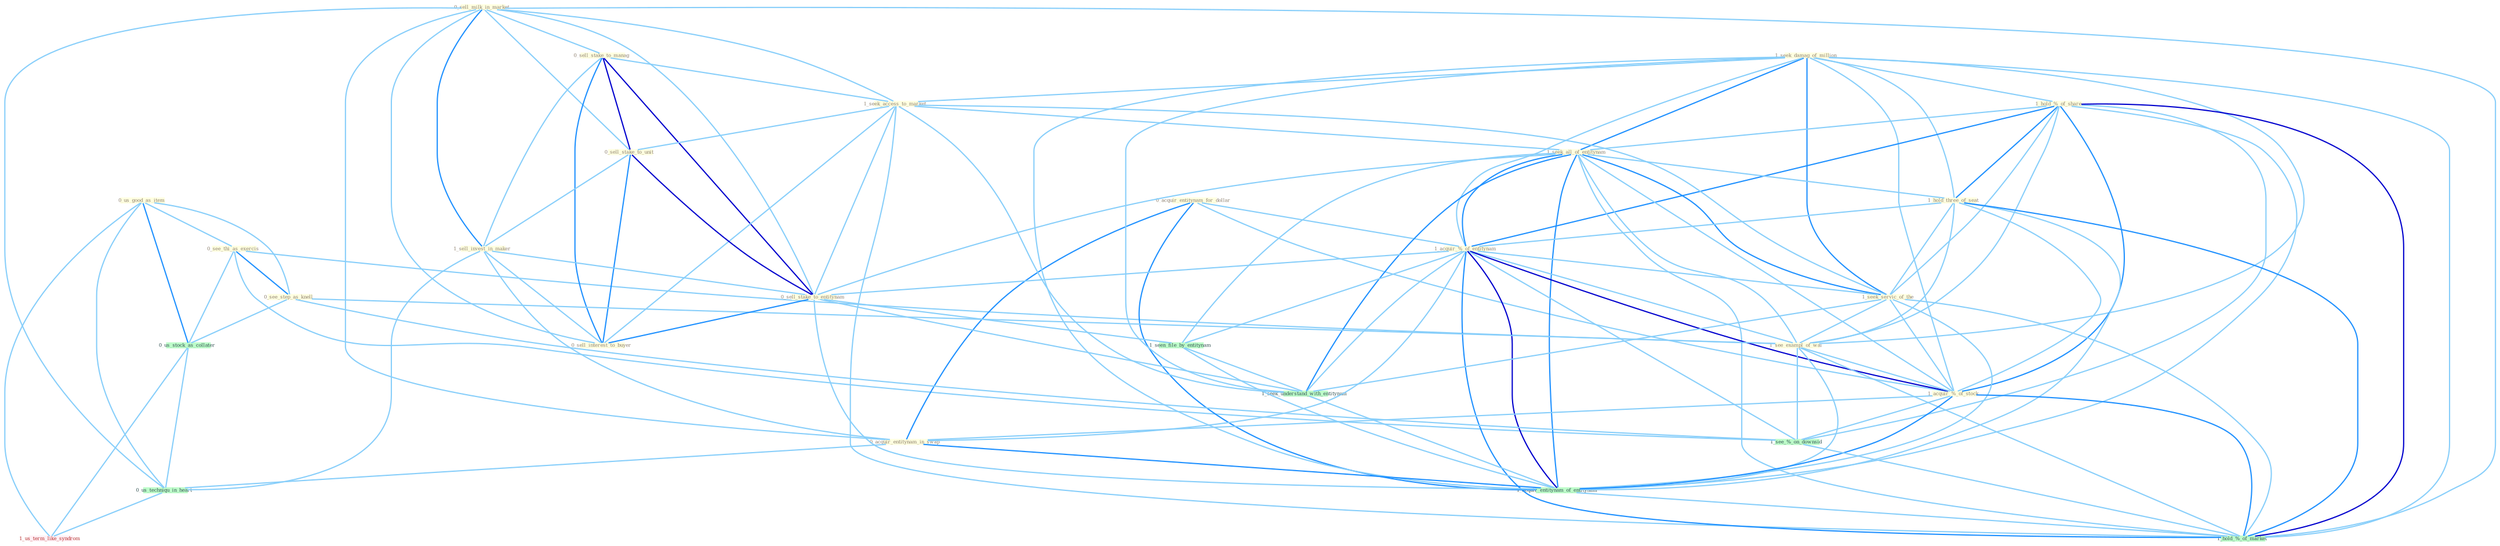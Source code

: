 Graph G{ 
    node
    [shape=polygon,style=filled,width=.5,height=.06,color="#BDFCC9",fixedsize=true,fontsize=4,
    fontcolor="#2f4f4f"];
    {node
    [color="#ffffe0", fontcolor="#8b7d6b"] "0_us_good_as_item " "0_see_thi_as_exercis " "0_acquir_entitynam_for_dollar " "1_seek_damag_of_million " "1_hold_%_of_share " "0_sell_milk_in_market " "0_sell_stake_to_manag " "1_seek_access_to_market " "1_seek_all_of_entitynam " "0_sell_stake_to_unit " "1_hold_three_of_seat " "1_acquir_%_of_entitynam " "0_see_step_as_knell " "1_sell_invest_in_maker " "1_seek_servic_of_the " "1_see_exampl_of_wai " "1_acquir_%_of_stock " "0_sell_stake_to_entitynam " "0_sell_interest_to_buyer " "0_acquir_entitynam_in_swap "}
{node [color="#fff0f5", fontcolor="#b22222"] "1_us_term_like_syndrom "}
edge [color="#B0E2FF"];

	"0_us_good_as_item " -- "0_see_thi_as_exercis " [w="1", color="#87cefa" ];
	"0_us_good_as_item " -- "0_see_step_as_knell " [w="1", color="#87cefa" ];
	"0_us_good_as_item " -- "0_us_stock_as_collater " [w="2", color="#1e90ff" , len=0.8];
	"0_us_good_as_item " -- "0_us_techniqu_in_heart " [w="1", color="#87cefa" ];
	"0_us_good_as_item " -- "1_us_term_like_syndrom " [w="1", color="#87cefa" ];
	"0_see_thi_as_exercis " -- "0_see_step_as_knell " [w="2", color="#1e90ff" , len=0.8];
	"0_see_thi_as_exercis " -- "1_see_exampl_of_wai " [w="1", color="#87cefa" ];
	"0_see_thi_as_exercis " -- "0_us_stock_as_collater " [w="1", color="#87cefa" ];
	"0_see_thi_as_exercis " -- "1_see_%_on_downsid " [w="1", color="#87cefa" ];
	"0_acquir_entitynam_for_dollar " -- "1_acquir_%_of_entitynam " [w="1", color="#87cefa" ];
	"0_acquir_entitynam_for_dollar " -- "1_acquir_%_of_stock " [w="1", color="#87cefa" ];
	"0_acquir_entitynam_for_dollar " -- "0_acquir_entitynam_in_swap " [w="2", color="#1e90ff" , len=0.8];
	"0_acquir_entitynam_for_dollar " -- "1_acquir_entitynam_of_entitynam " [w="2", color="#1e90ff" , len=0.8];
	"1_seek_damag_of_million " -- "1_hold_%_of_share " [w="1", color="#87cefa" ];
	"1_seek_damag_of_million " -- "1_seek_access_to_market " [w="1", color="#87cefa" ];
	"1_seek_damag_of_million " -- "1_seek_all_of_entitynam " [w="2", color="#1e90ff" , len=0.8];
	"1_seek_damag_of_million " -- "1_hold_three_of_seat " [w="1", color="#87cefa" ];
	"1_seek_damag_of_million " -- "1_acquir_%_of_entitynam " [w="1", color="#87cefa" ];
	"1_seek_damag_of_million " -- "1_seek_servic_of_the " [w="2", color="#1e90ff" , len=0.8];
	"1_seek_damag_of_million " -- "1_see_exampl_of_wai " [w="1", color="#87cefa" ];
	"1_seek_damag_of_million " -- "1_acquir_%_of_stock " [w="1", color="#87cefa" ];
	"1_seek_damag_of_million " -- "1_seek_understand_with_entitynam " [w="1", color="#87cefa" ];
	"1_seek_damag_of_million " -- "1_acquir_entitynam_of_entitynam " [w="1", color="#87cefa" ];
	"1_seek_damag_of_million " -- "1_hold_%_of_market " [w="1", color="#87cefa" ];
	"1_hold_%_of_share " -- "1_seek_all_of_entitynam " [w="1", color="#87cefa" ];
	"1_hold_%_of_share " -- "1_hold_three_of_seat " [w="2", color="#1e90ff" , len=0.8];
	"1_hold_%_of_share " -- "1_acquir_%_of_entitynam " [w="2", color="#1e90ff" , len=0.8];
	"1_hold_%_of_share " -- "1_seek_servic_of_the " [w="1", color="#87cefa" ];
	"1_hold_%_of_share " -- "1_see_exampl_of_wai " [w="1", color="#87cefa" ];
	"1_hold_%_of_share " -- "1_acquir_%_of_stock " [w="2", color="#1e90ff" , len=0.8];
	"1_hold_%_of_share " -- "1_acquir_entitynam_of_entitynam " [w="1", color="#87cefa" ];
	"1_hold_%_of_share " -- "1_see_%_on_downsid " [w="1", color="#87cefa" ];
	"1_hold_%_of_share " -- "1_hold_%_of_market " [w="3", color="#0000cd" , len=0.6];
	"0_sell_milk_in_market " -- "0_sell_stake_to_manag " [w="1", color="#87cefa" ];
	"0_sell_milk_in_market " -- "1_seek_access_to_market " [w="1", color="#87cefa" ];
	"0_sell_milk_in_market " -- "0_sell_stake_to_unit " [w="1", color="#87cefa" ];
	"0_sell_milk_in_market " -- "1_sell_invest_in_maker " [w="2", color="#1e90ff" , len=0.8];
	"0_sell_milk_in_market " -- "0_sell_stake_to_entitynam " [w="1", color="#87cefa" ];
	"0_sell_milk_in_market " -- "0_sell_interest_to_buyer " [w="1", color="#87cefa" ];
	"0_sell_milk_in_market " -- "0_acquir_entitynam_in_swap " [w="1", color="#87cefa" ];
	"0_sell_milk_in_market " -- "0_us_techniqu_in_heart " [w="1", color="#87cefa" ];
	"0_sell_milk_in_market " -- "1_hold_%_of_market " [w="1", color="#87cefa" ];
	"0_sell_stake_to_manag " -- "1_seek_access_to_market " [w="1", color="#87cefa" ];
	"0_sell_stake_to_manag " -- "0_sell_stake_to_unit " [w="3", color="#0000cd" , len=0.6];
	"0_sell_stake_to_manag " -- "1_sell_invest_in_maker " [w="1", color="#87cefa" ];
	"0_sell_stake_to_manag " -- "0_sell_stake_to_entitynam " [w="3", color="#0000cd" , len=0.6];
	"0_sell_stake_to_manag " -- "0_sell_interest_to_buyer " [w="2", color="#1e90ff" , len=0.8];
	"1_seek_access_to_market " -- "1_seek_all_of_entitynam " [w="1", color="#87cefa" ];
	"1_seek_access_to_market " -- "0_sell_stake_to_unit " [w="1", color="#87cefa" ];
	"1_seek_access_to_market " -- "1_seek_servic_of_the " [w="1", color="#87cefa" ];
	"1_seek_access_to_market " -- "0_sell_stake_to_entitynam " [w="1", color="#87cefa" ];
	"1_seek_access_to_market " -- "0_sell_interest_to_buyer " [w="1", color="#87cefa" ];
	"1_seek_access_to_market " -- "1_seek_understand_with_entitynam " [w="1", color="#87cefa" ];
	"1_seek_access_to_market " -- "1_hold_%_of_market " [w="1", color="#87cefa" ];
	"1_seek_all_of_entitynam " -- "1_hold_three_of_seat " [w="1", color="#87cefa" ];
	"1_seek_all_of_entitynam " -- "1_acquir_%_of_entitynam " [w="2", color="#1e90ff" , len=0.8];
	"1_seek_all_of_entitynam " -- "1_seek_servic_of_the " [w="2", color="#1e90ff" , len=0.8];
	"1_seek_all_of_entitynam " -- "1_see_exampl_of_wai " [w="1", color="#87cefa" ];
	"1_seek_all_of_entitynam " -- "1_acquir_%_of_stock " [w="1", color="#87cefa" ];
	"1_seek_all_of_entitynam " -- "0_sell_stake_to_entitynam " [w="1", color="#87cefa" ];
	"1_seek_all_of_entitynam " -- "1_seen_file_by_entitynam " [w="1", color="#87cefa" ];
	"1_seek_all_of_entitynam " -- "1_seek_understand_with_entitynam " [w="2", color="#1e90ff" , len=0.8];
	"1_seek_all_of_entitynam " -- "1_acquir_entitynam_of_entitynam " [w="2", color="#1e90ff" , len=0.8];
	"1_seek_all_of_entitynam " -- "1_hold_%_of_market " [w="1", color="#87cefa" ];
	"0_sell_stake_to_unit " -- "1_sell_invest_in_maker " [w="1", color="#87cefa" ];
	"0_sell_stake_to_unit " -- "0_sell_stake_to_entitynam " [w="3", color="#0000cd" , len=0.6];
	"0_sell_stake_to_unit " -- "0_sell_interest_to_buyer " [w="2", color="#1e90ff" , len=0.8];
	"1_hold_three_of_seat " -- "1_acquir_%_of_entitynam " [w="1", color="#87cefa" ];
	"1_hold_three_of_seat " -- "1_seek_servic_of_the " [w="1", color="#87cefa" ];
	"1_hold_three_of_seat " -- "1_see_exampl_of_wai " [w="1", color="#87cefa" ];
	"1_hold_three_of_seat " -- "1_acquir_%_of_stock " [w="1", color="#87cefa" ];
	"1_hold_three_of_seat " -- "1_acquir_entitynam_of_entitynam " [w="1", color="#87cefa" ];
	"1_hold_three_of_seat " -- "1_hold_%_of_market " [w="2", color="#1e90ff" , len=0.8];
	"1_acquir_%_of_entitynam " -- "1_seek_servic_of_the " [w="1", color="#87cefa" ];
	"1_acquir_%_of_entitynam " -- "1_see_exampl_of_wai " [w="1", color="#87cefa" ];
	"1_acquir_%_of_entitynam " -- "1_acquir_%_of_stock " [w="3", color="#0000cd" , len=0.6];
	"1_acquir_%_of_entitynam " -- "0_sell_stake_to_entitynam " [w="1", color="#87cefa" ];
	"1_acquir_%_of_entitynam " -- "0_acquir_entitynam_in_swap " [w="1", color="#87cefa" ];
	"1_acquir_%_of_entitynam " -- "1_seen_file_by_entitynam " [w="1", color="#87cefa" ];
	"1_acquir_%_of_entitynam " -- "1_seek_understand_with_entitynam " [w="1", color="#87cefa" ];
	"1_acquir_%_of_entitynam " -- "1_acquir_entitynam_of_entitynam " [w="3", color="#0000cd" , len=0.6];
	"1_acquir_%_of_entitynam " -- "1_see_%_on_downsid " [w="1", color="#87cefa" ];
	"1_acquir_%_of_entitynam " -- "1_hold_%_of_market " [w="2", color="#1e90ff" , len=0.8];
	"0_see_step_as_knell " -- "1_see_exampl_of_wai " [w="1", color="#87cefa" ];
	"0_see_step_as_knell " -- "0_us_stock_as_collater " [w="1", color="#87cefa" ];
	"0_see_step_as_knell " -- "1_see_%_on_downsid " [w="1", color="#87cefa" ];
	"1_sell_invest_in_maker " -- "0_sell_stake_to_entitynam " [w="1", color="#87cefa" ];
	"1_sell_invest_in_maker " -- "0_sell_interest_to_buyer " [w="1", color="#87cefa" ];
	"1_sell_invest_in_maker " -- "0_acquir_entitynam_in_swap " [w="1", color="#87cefa" ];
	"1_sell_invest_in_maker " -- "0_us_techniqu_in_heart " [w="1", color="#87cefa" ];
	"1_seek_servic_of_the " -- "1_see_exampl_of_wai " [w="1", color="#87cefa" ];
	"1_seek_servic_of_the " -- "1_acquir_%_of_stock " [w="1", color="#87cefa" ];
	"1_seek_servic_of_the " -- "1_seek_understand_with_entitynam " [w="1", color="#87cefa" ];
	"1_seek_servic_of_the " -- "1_acquir_entitynam_of_entitynam " [w="1", color="#87cefa" ];
	"1_seek_servic_of_the " -- "1_hold_%_of_market " [w="1", color="#87cefa" ];
	"1_see_exampl_of_wai " -- "1_acquir_%_of_stock " [w="1", color="#87cefa" ];
	"1_see_exampl_of_wai " -- "1_acquir_entitynam_of_entitynam " [w="1", color="#87cefa" ];
	"1_see_exampl_of_wai " -- "1_see_%_on_downsid " [w="1", color="#87cefa" ];
	"1_see_exampl_of_wai " -- "1_hold_%_of_market " [w="1", color="#87cefa" ];
	"1_acquir_%_of_stock " -- "0_acquir_entitynam_in_swap " [w="1", color="#87cefa" ];
	"1_acquir_%_of_stock " -- "1_acquir_entitynam_of_entitynam " [w="2", color="#1e90ff" , len=0.8];
	"1_acquir_%_of_stock " -- "1_see_%_on_downsid " [w="1", color="#87cefa" ];
	"1_acquir_%_of_stock " -- "1_hold_%_of_market " [w="2", color="#1e90ff" , len=0.8];
	"0_sell_stake_to_entitynam " -- "0_sell_interest_to_buyer " [w="2", color="#1e90ff" , len=0.8];
	"0_sell_stake_to_entitynam " -- "1_seen_file_by_entitynam " [w="1", color="#87cefa" ];
	"0_sell_stake_to_entitynam " -- "1_seek_understand_with_entitynam " [w="1", color="#87cefa" ];
	"0_sell_stake_to_entitynam " -- "1_acquir_entitynam_of_entitynam " [w="1", color="#87cefa" ];
	"0_acquir_entitynam_in_swap " -- "1_acquir_entitynam_of_entitynam " [w="2", color="#1e90ff" , len=0.8];
	"0_acquir_entitynam_in_swap " -- "0_us_techniqu_in_heart " [w="1", color="#87cefa" ];
	"1_seen_file_by_entitynam " -- "1_seek_understand_with_entitynam " [w="1", color="#87cefa" ];
	"1_seen_file_by_entitynam " -- "1_acquir_entitynam_of_entitynam " [w="1", color="#87cefa" ];
	"0_us_stock_as_collater " -- "0_us_techniqu_in_heart " [w="1", color="#87cefa" ];
	"0_us_stock_as_collater " -- "1_us_term_like_syndrom " [w="1", color="#87cefa" ];
	"1_seek_understand_with_entitynam " -- "1_acquir_entitynam_of_entitynam " [w="1", color="#87cefa" ];
	"1_acquir_entitynam_of_entitynam " -- "1_hold_%_of_market " [w="1", color="#87cefa" ];
	"0_us_techniqu_in_heart " -- "1_us_term_like_syndrom " [w="1", color="#87cefa" ];
	"1_see_%_on_downsid " -- "1_hold_%_of_market " [w="1", color="#87cefa" ];
}